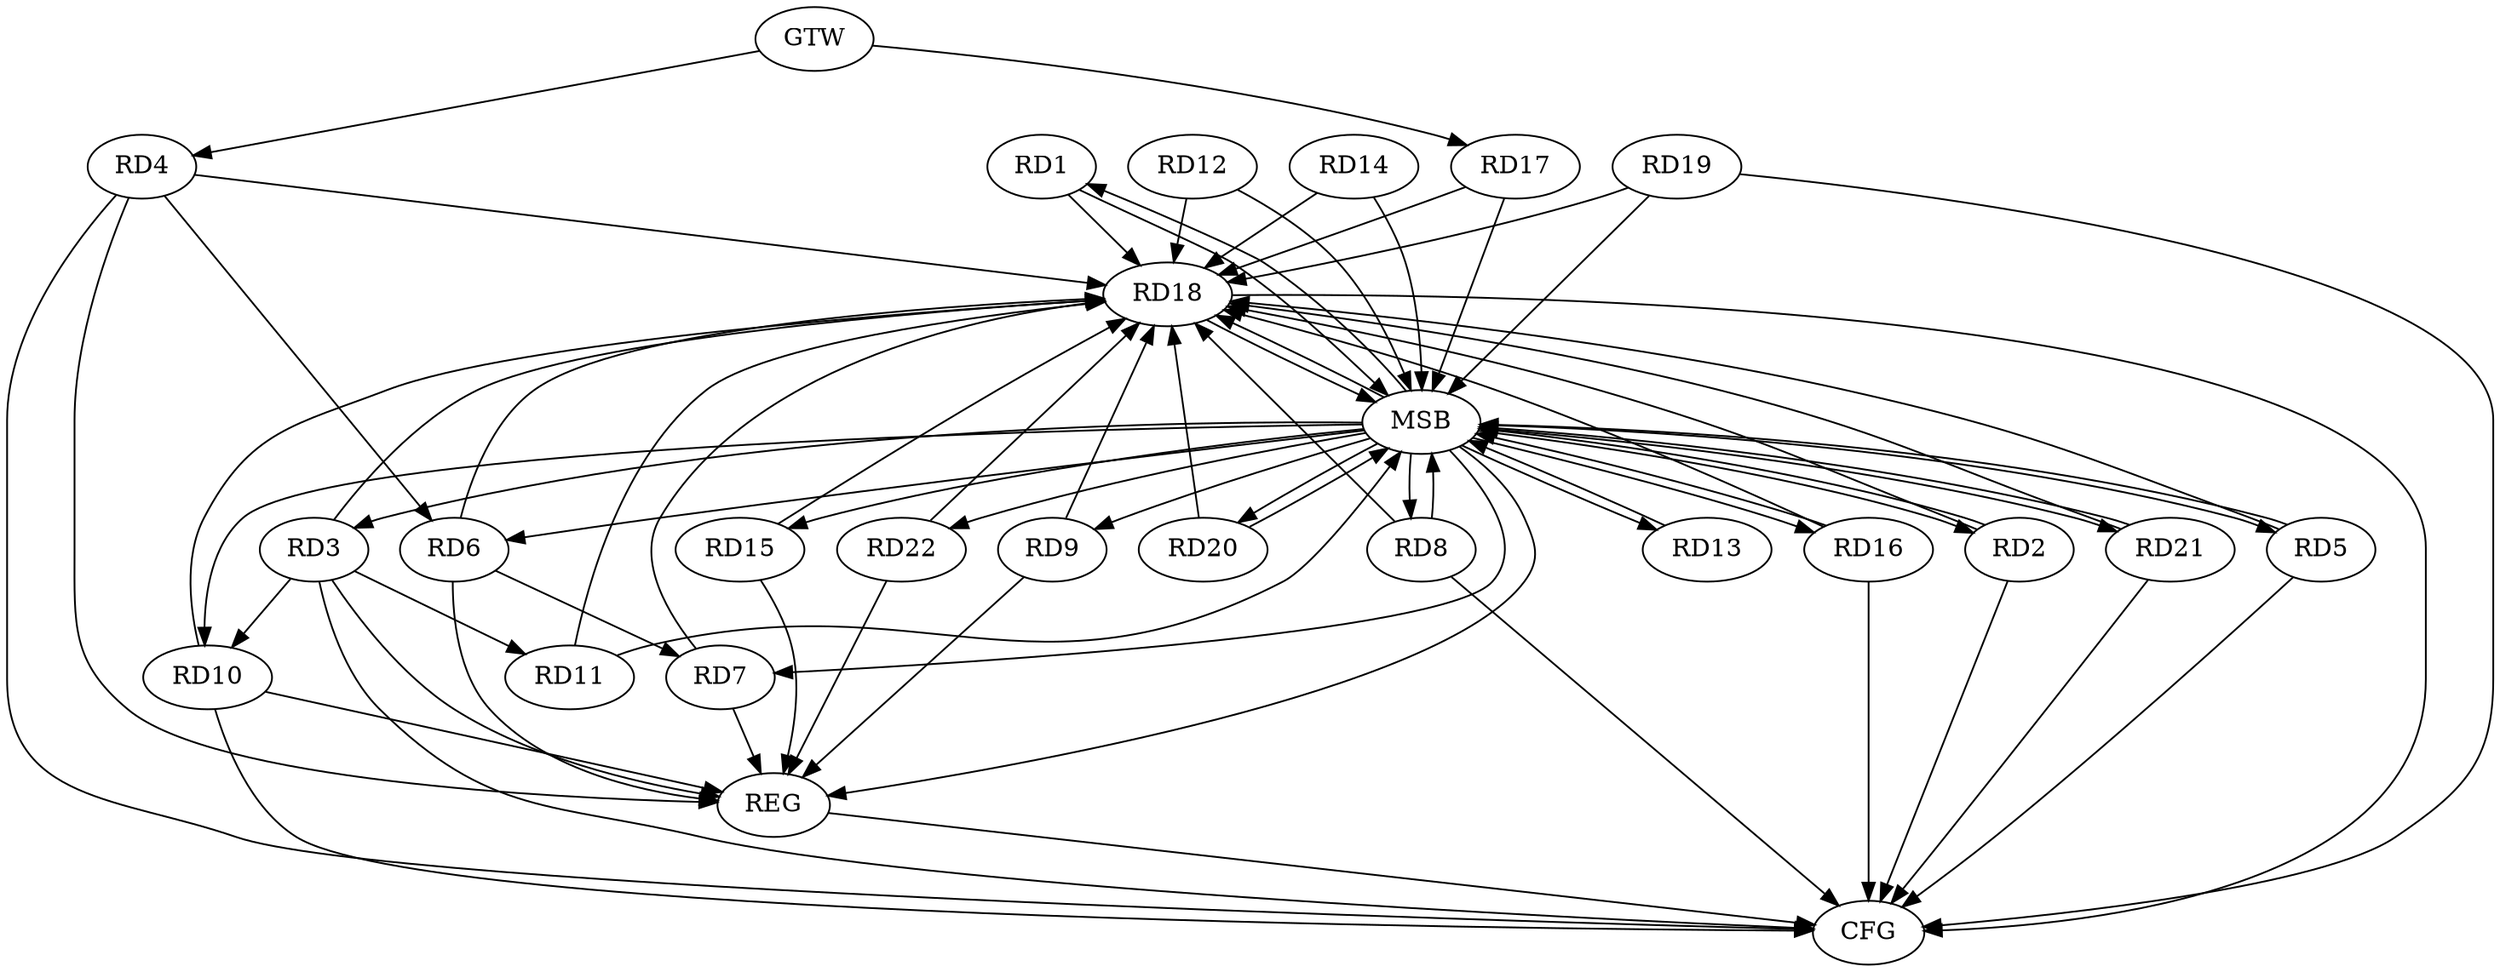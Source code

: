strict digraph G {
  RD1 [ label="RD1" ];
  RD2 [ label="RD2" ];
  RD3 [ label="RD3" ];
  RD4 [ label="RD4" ];
  RD5 [ label="RD5" ];
  RD6 [ label="RD6" ];
  RD7 [ label="RD7" ];
  RD8 [ label="RD8" ];
  RD9 [ label="RD9" ];
  RD10 [ label="RD10" ];
  RD11 [ label="RD11" ];
  RD12 [ label="RD12" ];
  RD13 [ label="RD13" ];
  RD14 [ label="RD14" ];
  RD15 [ label="RD15" ];
  RD16 [ label="RD16" ];
  RD17 [ label="RD17" ];
  RD18 [ label="RD18" ];
  RD19 [ label="RD19" ];
  RD20 [ label="RD20" ];
  RD21 [ label="RD21" ];
  RD22 [ label="RD22" ];
  GTW [ label="GTW" ];
  REG [ label="REG" ];
  MSB [ label="MSB" ];
  CFG [ label="CFG" ];
  RD3 -> RD10;
  RD3 -> RD11;
  RD3 -> RD18;
  RD4 -> RD6;
  RD4 -> RD18;
  RD6 -> RD7;
  RD15 -> RD18;
  GTW -> RD4;
  GTW -> RD17;
  RD3 -> REG;
  RD4 -> REG;
  RD6 -> REG;
  RD7 -> REG;
  RD9 -> REG;
  RD10 -> REG;
  RD15 -> REG;
  RD22 -> REG;
  RD1 -> MSB;
  MSB -> RD2;
  MSB -> RD10;
  MSB -> REG;
  RD2 -> MSB;
  RD5 -> MSB;
  RD8 -> MSB;
  MSB -> RD13;
  MSB -> RD18;
  RD11 -> MSB;
  MSB -> RD1;
  MSB -> RD7;
  RD12 -> MSB;
  MSB -> RD9;
  MSB -> RD22;
  RD13 -> MSB;
  MSB -> RD20;
  RD14 -> MSB;
  MSB -> RD6;
  RD16 -> MSB;
  MSB -> RD15;
  RD17 -> MSB;
  MSB -> RD5;
  MSB -> RD8;
  RD18 -> MSB;
  MSB -> RD16;
  RD19 -> MSB;
  RD20 -> MSB;
  MSB -> RD3;
  MSB -> RD21;
  RD21 -> MSB;
  RD2 -> CFG;
  RD3 -> CFG;
  RD21 -> CFG;
  RD18 -> CFG;
  RD19 -> CFG;
  RD10 -> CFG;
  RD5 -> CFG;
  RD16 -> CFG;
  RD8 -> CFG;
  RD4 -> CFG;
  REG -> CFG;
  RD8 -> RD18;
  RD19 -> RD18;
  RD21 -> RD18;
  RD11 -> RD18;
  RD16 -> RD18;
  RD6 -> RD18;
  RD2 -> RD18;
  RD12 -> RD18;
  RD7 -> RD18;
  RD14 -> RD18;
  RD10 -> RD18;
  RD20 -> RD18;
  RD1 -> RD18;
  RD17 -> RD18;
  RD5 -> RD18;
  RD22 -> RD18;
  RD9 -> RD18;
}
